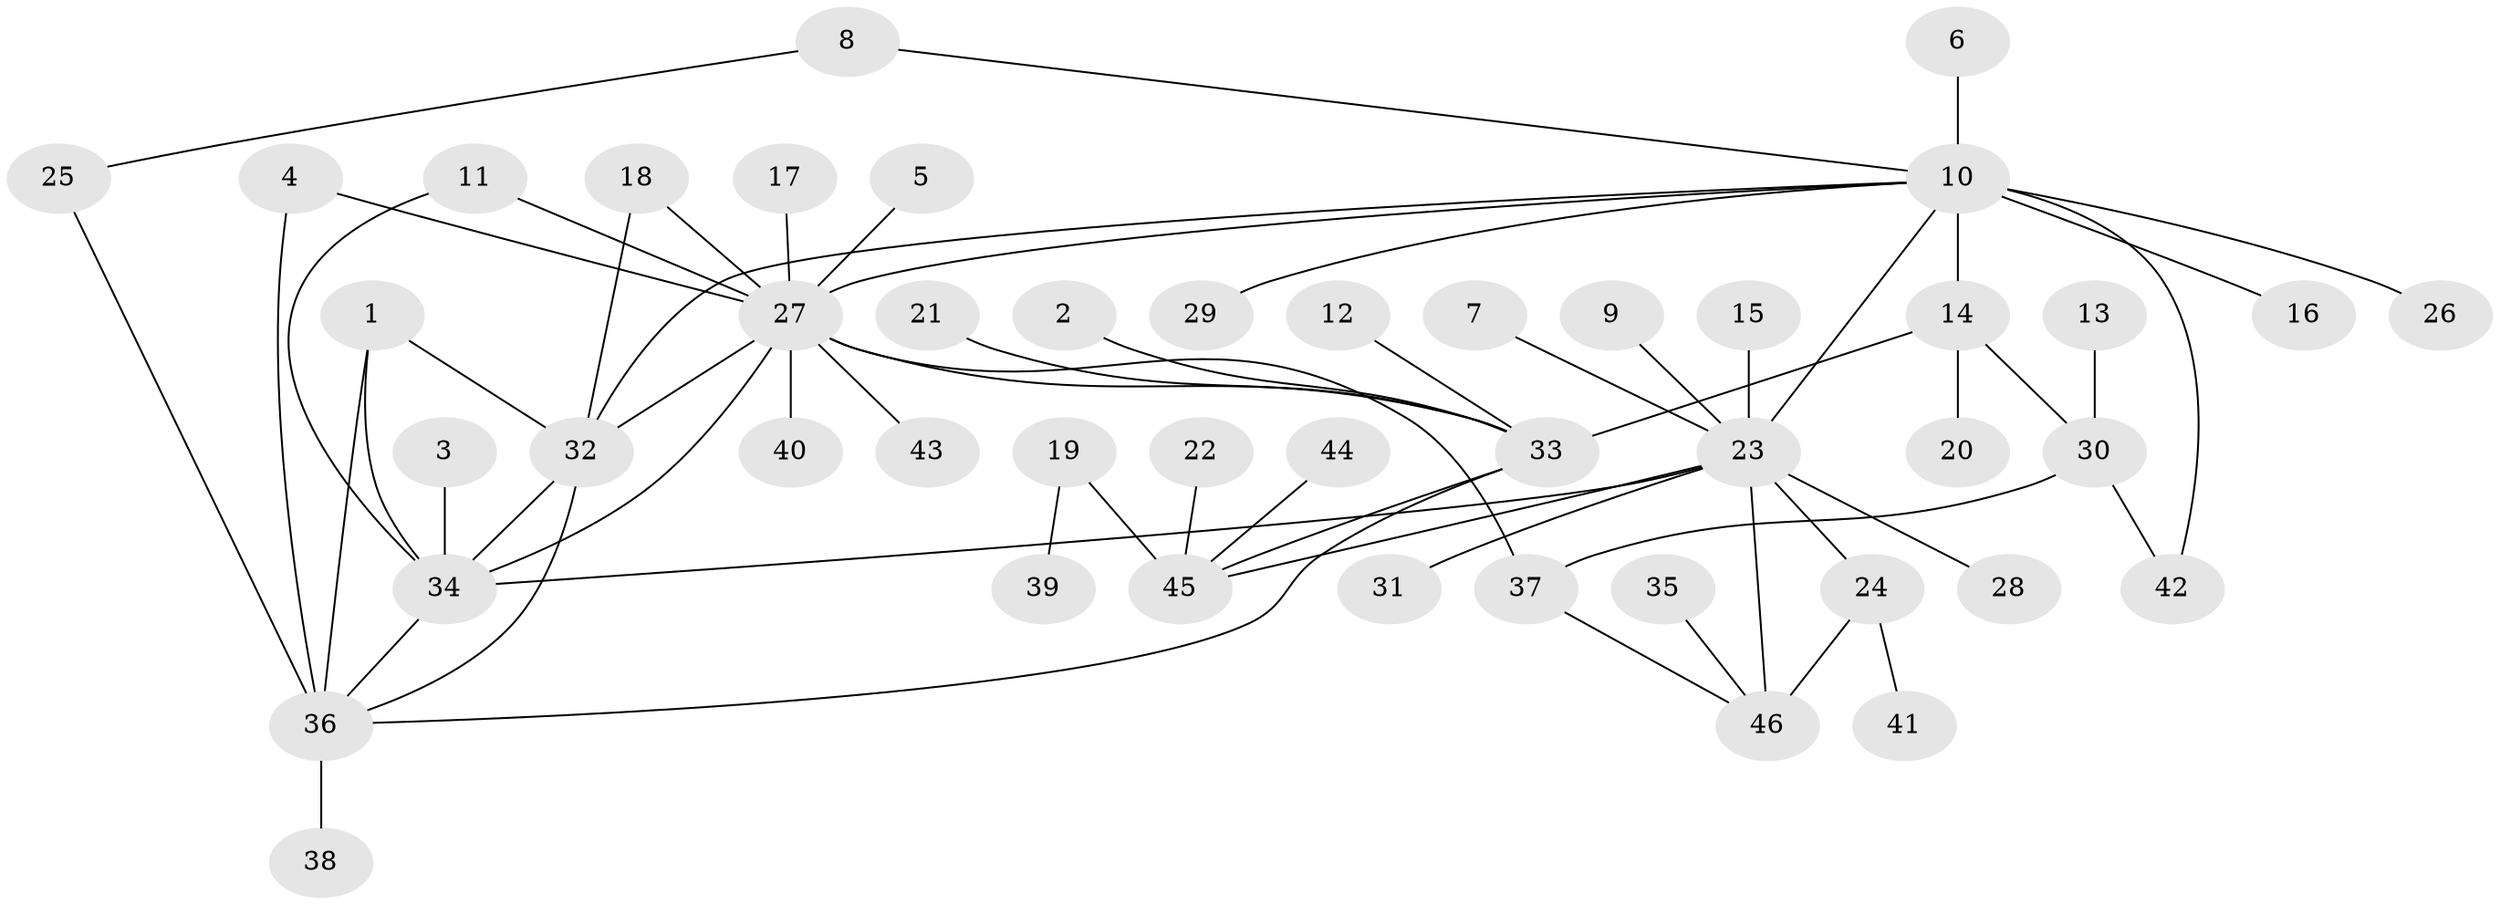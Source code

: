 // original degree distribution, {6: 0.04597701149425287, 5: 0.04597701149425287, 9: 0.034482758620689655, 8: 0.011494252873563218, 10: 0.011494252873563218, 4: 0.05747126436781609, 3: 0.04597701149425287, 7: 0.011494252873563218, 13: 0.022988505747126436, 2: 0.16091954022988506, 1: 0.5517241379310345}
// Generated by graph-tools (version 1.1) at 2025/50/03/09/25 03:50:38]
// undirected, 46 vertices, 62 edges
graph export_dot {
graph [start="1"]
  node [color=gray90,style=filled];
  1;
  2;
  3;
  4;
  5;
  6;
  7;
  8;
  9;
  10;
  11;
  12;
  13;
  14;
  15;
  16;
  17;
  18;
  19;
  20;
  21;
  22;
  23;
  24;
  25;
  26;
  27;
  28;
  29;
  30;
  31;
  32;
  33;
  34;
  35;
  36;
  37;
  38;
  39;
  40;
  41;
  42;
  43;
  44;
  45;
  46;
  1 -- 32 [weight=1.0];
  1 -- 34 [weight=1.0];
  1 -- 36 [weight=1.0];
  2 -- 33 [weight=1.0];
  3 -- 34 [weight=1.0];
  4 -- 27 [weight=1.0];
  4 -- 36 [weight=1.0];
  5 -- 27 [weight=1.0];
  6 -- 10 [weight=1.0];
  7 -- 23 [weight=1.0];
  8 -- 10 [weight=1.0];
  8 -- 25 [weight=1.0];
  9 -- 23 [weight=1.0];
  10 -- 14 [weight=3.0];
  10 -- 16 [weight=1.0];
  10 -- 23 [weight=1.0];
  10 -- 26 [weight=1.0];
  10 -- 27 [weight=1.0];
  10 -- 29 [weight=1.0];
  10 -- 32 [weight=1.0];
  10 -- 42 [weight=1.0];
  11 -- 27 [weight=1.0];
  11 -- 34 [weight=1.0];
  12 -- 33 [weight=1.0];
  13 -- 30 [weight=1.0];
  14 -- 20 [weight=1.0];
  14 -- 30 [weight=1.0];
  14 -- 33 [weight=2.0];
  15 -- 23 [weight=1.0];
  17 -- 27 [weight=1.0];
  18 -- 27 [weight=1.0];
  18 -- 32 [weight=1.0];
  19 -- 39 [weight=1.0];
  19 -- 45 [weight=1.0];
  21 -- 33 [weight=1.0];
  22 -- 45 [weight=1.0];
  23 -- 24 [weight=1.0];
  23 -- 28 [weight=1.0];
  23 -- 31 [weight=1.0];
  23 -- 34 [weight=1.0];
  23 -- 45 [weight=1.0];
  23 -- 46 [weight=2.0];
  24 -- 41 [weight=1.0];
  24 -- 46 [weight=2.0];
  25 -- 36 [weight=1.0];
  27 -- 32 [weight=1.0];
  27 -- 33 [weight=1.0];
  27 -- 34 [weight=1.0];
  27 -- 37 [weight=4.0];
  27 -- 40 [weight=1.0];
  27 -- 43 [weight=1.0];
  30 -- 37 [weight=1.0];
  30 -- 42 [weight=1.0];
  32 -- 34 [weight=1.0];
  32 -- 36 [weight=1.0];
  33 -- 36 [weight=1.0];
  33 -- 45 [weight=3.0];
  34 -- 36 [weight=1.0];
  35 -- 46 [weight=1.0];
  36 -- 38 [weight=1.0];
  37 -- 46 [weight=1.0];
  44 -- 45 [weight=1.0];
}

